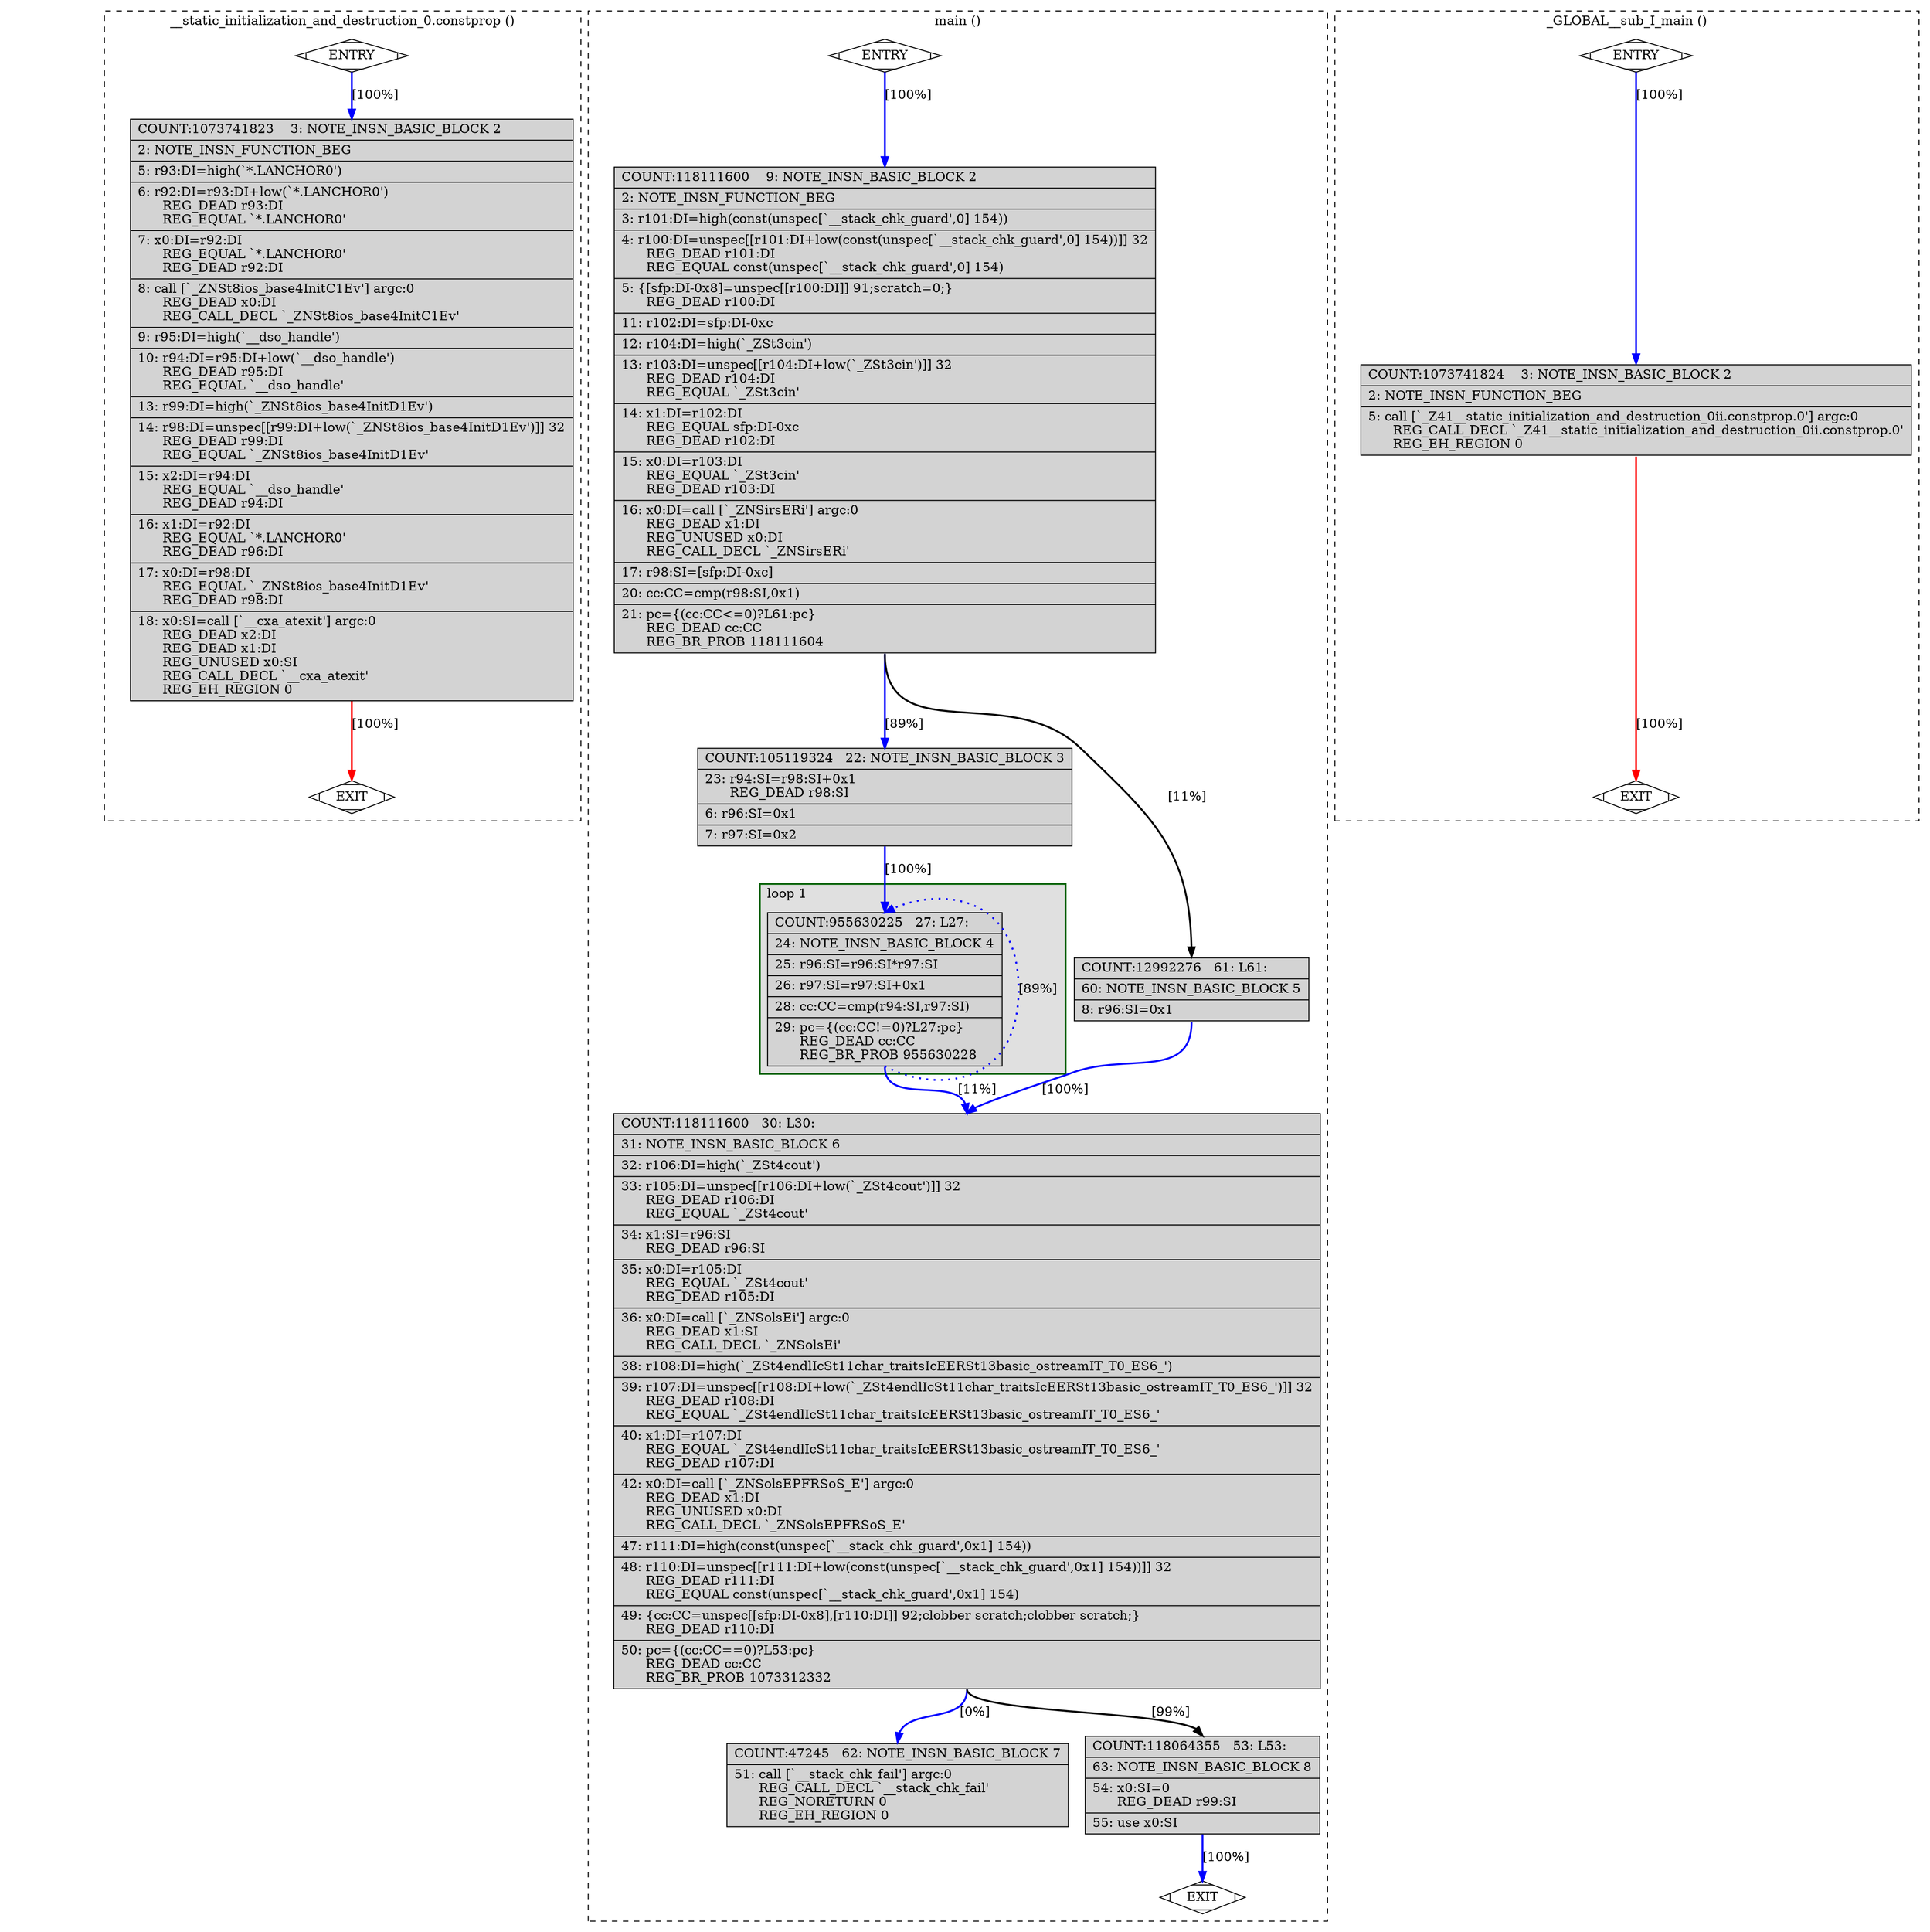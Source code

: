 digraph "a-mul.cpp.259r.ce1" {
overlap=false;
subgraph "cluster___static_initialization_and_destruction_0.constprop" {
	style="dashed";
	color="black";
	label="__static_initialization_and_destruction_0.constprop ()";
	fn_2278_basic_block_0 [shape=Mdiamond,style=filled,fillcolor=white,label="ENTRY"];

	fn_2278_basic_block_1 [shape=Mdiamond,style=filled,fillcolor=white,label="EXIT"];

	fn_2278_basic_block_2 [shape=record,style=filled,fillcolor=lightgrey,label="{COUNT:1073741823\ \ \ \ 3:\ NOTE_INSN_BASIC_BLOCK\ 2\l\
|\ \ \ \ 2:\ NOTE_INSN_FUNCTION_BEG\l\
|\ \ \ \ 5:\ r93:DI=high(`*.LANCHOR0')\l\
|\ \ \ \ 6:\ r92:DI=r93:DI+low(`*.LANCHOR0')\l\
\ \ \ \ \ \ REG_DEAD\ r93:DI\l\
\ \ \ \ \ \ REG_EQUAL\ `*.LANCHOR0'\l\
|\ \ \ \ 7:\ x0:DI=r92:DI\l\
\ \ \ \ \ \ REG_EQUAL\ `*.LANCHOR0'\l\
\ \ \ \ \ \ REG_DEAD\ r92:DI\l\
|\ \ \ \ 8:\ call\ [`_ZNSt8ios_base4InitC1Ev']\ argc:0\l\
\ \ \ \ \ \ REG_DEAD\ x0:DI\l\
\ \ \ \ \ \ REG_CALL_DECL\ `_ZNSt8ios_base4InitC1Ev'\l\
|\ \ \ \ 9:\ r95:DI=high(`__dso_handle')\l\
|\ \ \ 10:\ r94:DI=r95:DI+low(`__dso_handle')\l\
\ \ \ \ \ \ REG_DEAD\ r95:DI\l\
\ \ \ \ \ \ REG_EQUAL\ `__dso_handle'\l\
|\ \ \ 13:\ r99:DI=high(`_ZNSt8ios_base4InitD1Ev')\l\
|\ \ \ 14:\ r98:DI=unspec[[r99:DI+low(`_ZNSt8ios_base4InitD1Ev')]]\ 32\l\
\ \ \ \ \ \ REG_DEAD\ r99:DI\l\
\ \ \ \ \ \ REG_EQUAL\ `_ZNSt8ios_base4InitD1Ev'\l\
|\ \ \ 15:\ x2:DI=r94:DI\l\
\ \ \ \ \ \ REG_EQUAL\ `__dso_handle'\l\
\ \ \ \ \ \ REG_DEAD\ r94:DI\l\
|\ \ \ 16:\ x1:DI=r92:DI\l\
\ \ \ \ \ \ REG_EQUAL\ `*.LANCHOR0'\l\
\ \ \ \ \ \ REG_DEAD\ r96:DI\l\
|\ \ \ 17:\ x0:DI=r98:DI\l\
\ \ \ \ \ \ REG_EQUAL\ `_ZNSt8ios_base4InitD1Ev'\l\
\ \ \ \ \ \ REG_DEAD\ r98:DI\l\
|\ \ \ 18:\ x0:SI=call\ [`__cxa_atexit']\ argc:0\l\
\ \ \ \ \ \ REG_DEAD\ x2:DI\l\
\ \ \ \ \ \ REG_DEAD\ x1:DI\l\
\ \ \ \ \ \ REG_UNUSED\ x0:SI\l\
\ \ \ \ \ \ REG_CALL_DECL\ `__cxa_atexit'\l\
\ \ \ \ \ \ REG_EH_REGION\ 0\l\
}"];

	fn_2278_basic_block_0:s -> fn_2278_basic_block_2:n [style="solid,bold",color=blue,weight=100,constraint=true,label="[100%]"];
	fn_2278_basic_block_2:s -> fn_2278_basic_block_1:n [style="solid,bold",color=red,weight=10,constraint=true,label="[100%]"];
	fn_2278_basic_block_0:s -> fn_2278_basic_block_1:n [style="invis",constraint=true];
}
subgraph "cluster_main" {
	style="dashed";
	color="black";
	label="main ()";
	subgraph cluster_1776_1 {
	style="filled";
	color="darkgreen";
	fillcolor="grey88";
	label="loop 1";
	labeljust=l;
	penwidth=2;
	fn_1776_basic_block_4 [shape=record,style=filled,fillcolor=lightgrey,label="{COUNT:955630225\ \ \ 27:\ L27:\l\
|\ \ \ 24:\ NOTE_INSN_BASIC_BLOCK\ 4\l\
|\ \ \ 25:\ r96:SI=r96:SI*r97:SI\l\
|\ \ \ 26:\ r97:SI=r97:SI+0x1\l\
|\ \ \ 28:\ cc:CC=cmp(r94:SI,r97:SI)\l\
|\ \ \ 29:\ pc=\{(cc:CC!=0)?L27:pc\}\l\
\ \ \ \ \ \ REG_DEAD\ cc:CC\l\
\ \ \ \ \ \ REG_BR_PROB\ 955630228\l\
}"];

	}
	fn_1776_basic_block_0 [shape=Mdiamond,style=filled,fillcolor=white,label="ENTRY"];

	fn_1776_basic_block_1 [shape=Mdiamond,style=filled,fillcolor=white,label="EXIT"];

	fn_1776_basic_block_2 [shape=record,style=filled,fillcolor=lightgrey,label="{COUNT:118111600\ \ \ \ 9:\ NOTE_INSN_BASIC_BLOCK\ 2\l\
|\ \ \ \ 2:\ NOTE_INSN_FUNCTION_BEG\l\
|\ \ \ \ 3:\ r101:DI=high(const(unspec[`__stack_chk_guard',0]\ 154))\l\
|\ \ \ \ 4:\ r100:DI=unspec[[r101:DI+low(const(unspec[`__stack_chk_guard',0]\ 154))]]\ 32\l\
\ \ \ \ \ \ REG_DEAD\ r101:DI\l\
\ \ \ \ \ \ REG_EQUAL\ const(unspec[`__stack_chk_guard',0]\ 154)\l\
|\ \ \ \ 5:\ \{[sfp:DI-0x8]=unspec[[r100:DI]]\ 91;scratch=0;\}\l\
\ \ \ \ \ \ REG_DEAD\ r100:DI\l\
|\ \ \ 11:\ r102:DI=sfp:DI-0xc\l\
|\ \ \ 12:\ r104:DI=high(`_ZSt3cin')\l\
|\ \ \ 13:\ r103:DI=unspec[[r104:DI+low(`_ZSt3cin')]]\ 32\l\
\ \ \ \ \ \ REG_DEAD\ r104:DI\l\
\ \ \ \ \ \ REG_EQUAL\ `_ZSt3cin'\l\
|\ \ \ 14:\ x1:DI=r102:DI\l\
\ \ \ \ \ \ REG_EQUAL\ sfp:DI-0xc\l\
\ \ \ \ \ \ REG_DEAD\ r102:DI\l\
|\ \ \ 15:\ x0:DI=r103:DI\l\
\ \ \ \ \ \ REG_EQUAL\ `_ZSt3cin'\l\
\ \ \ \ \ \ REG_DEAD\ r103:DI\l\
|\ \ \ 16:\ x0:DI=call\ [`_ZNSirsERi']\ argc:0\l\
\ \ \ \ \ \ REG_DEAD\ x1:DI\l\
\ \ \ \ \ \ REG_UNUSED\ x0:DI\l\
\ \ \ \ \ \ REG_CALL_DECL\ `_ZNSirsERi'\l\
|\ \ \ 17:\ r98:SI=[sfp:DI-0xc]\l\
|\ \ \ 20:\ cc:CC=cmp(r98:SI,0x1)\l\
|\ \ \ 21:\ pc=\{(cc:CC\<=0)?L61:pc\}\l\
\ \ \ \ \ \ REG_DEAD\ cc:CC\l\
\ \ \ \ \ \ REG_BR_PROB\ 118111604\l\
}"];

	fn_1776_basic_block_3 [shape=record,style=filled,fillcolor=lightgrey,label="{COUNT:105119324\ \ \ 22:\ NOTE_INSN_BASIC_BLOCK\ 3\l\
|\ \ \ 23:\ r94:SI=r98:SI+0x1\l\
\ \ \ \ \ \ REG_DEAD\ r98:SI\l\
|\ \ \ \ 6:\ r96:SI=0x1\l\
|\ \ \ \ 7:\ r97:SI=0x2\l\
}"];

	fn_1776_basic_block_5 [shape=record,style=filled,fillcolor=lightgrey,label="{COUNT:12992276\ \ \ 61:\ L61:\l\
|\ \ \ 60:\ NOTE_INSN_BASIC_BLOCK\ 5\l\
|\ \ \ \ 8:\ r96:SI=0x1\l\
}"];

	fn_1776_basic_block_6 [shape=record,style=filled,fillcolor=lightgrey,label="{COUNT:118111600\ \ \ 30:\ L30:\l\
|\ \ \ 31:\ NOTE_INSN_BASIC_BLOCK\ 6\l\
|\ \ \ 32:\ r106:DI=high(`_ZSt4cout')\l\
|\ \ \ 33:\ r105:DI=unspec[[r106:DI+low(`_ZSt4cout')]]\ 32\l\
\ \ \ \ \ \ REG_DEAD\ r106:DI\l\
\ \ \ \ \ \ REG_EQUAL\ `_ZSt4cout'\l\
|\ \ \ 34:\ x1:SI=r96:SI\l\
\ \ \ \ \ \ REG_DEAD\ r96:SI\l\
|\ \ \ 35:\ x0:DI=r105:DI\l\
\ \ \ \ \ \ REG_EQUAL\ `_ZSt4cout'\l\
\ \ \ \ \ \ REG_DEAD\ r105:DI\l\
|\ \ \ 36:\ x0:DI=call\ [`_ZNSolsEi']\ argc:0\l\
\ \ \ \ \ \ REG_DEAD\ x1:SI\l\
\ \ \ \ \ \ REG_CALL_DECL\ `_ZNSolsEi'\l\
|\ \ \ 38:\ r108:DI=high(`_ZSt4endlIcSt11char_traitsIcEERSt13basic_ostreamIT_T0_ES6_')\l\
|\ \ \ 39:\ r107:DI=unspec[[r108:DI+low(`_ZSt4endlIcSt11char_traitsIcEERSt13basic_ostreamIT_T0_ES6_')]]\ 32\l\
\ \ \ \ \ \ REG_DEAD\ r108:DI\l\
\ \ \ \ \ \ REG_EQUAL\ `_ZSt4endlIcSt11char_traitsIcEERSt13basic_ostreamIT_T0_ES6_'\l\
|\ \ \ 40:\ x1:DI=r107:DI\l\
\ \ \ \ \ \ REG_EQUAL\ `_ZSt4endlIcSt11char_traitsIcEERSt13basic_ostreamIT_T0_ES6_'\l\
\ \ \ \ \ \ REG_DEAD\ r107:DI\l\
|\ \ \ 42:\ x0:DI=call\ [`_ZNSolsEPFRSoS_E']\ argc:0\l\
\ \ \ \ \ \ REG_DEAD\ x1:DI\l\
\ \ \ \ \ \ REG_UNUSED\ x0:DI\l\
\ \ \ \ \ \ REG_CALL_DECL\ `_ZNSolsEPFRSoS_E'\l\
|\ \ \ 47:\ r111:DI=high(const(unspec[`__stack_chk_guard',0x1]\ 154))\l\
|\ \ \ 48:\ r110:DI=unspec[[r111:DI+low(const(unspec[`__stack_chk_guard',0x1]\ 154))]]\ 32\l\
\ \ \ \ \ \ REG_DEAD\ r111:DI\l\
\ \ \ \ \ \ REG_EQUAL\ const(unspec[`__stack_chk_guard',0x1]\ 154)\l\
|\ \ \ 49:\ \{cc:CC=unspec[[sfp:DI-0x8],[r110:DI]]\ 92;clobber\ scratch;clobber\ scratch;\}\l\
\ \ \ \ \ \ REG_DEAD\ r110:DI\l\
|\ \ \ 50:\ pc=\{(cc:CC==0)?L53:pc\}\l\
\ \ \ \ \ \ REG_DEAD\ cc:CC\l\
\ \ \ \ \ \ REG_BR_PROB\ 1073312332\l\
}"];

	fn_1776_basic_block_7 [shape=record,style=filled,fillcolor=lightgrey,label="{COUNT:47245\ \ \ 62:\ NOTE_INSN_BASIC_BLOCK\ 7\l\
|\ \ \ 51:\ call\ [`__stack_chk_fail']\ argc:0\l\
\ \ \ \ \ \ REG_CALL_DECL\ `__stack_chk_fail'\l\
\ \ \ \ \ \ REG_NORETURN\ 0\l\
\ \ \ \ \ \ REG_EH_REGION\ 0\l\
}"];

	fn_1776_basic_block_8 [shape=record,style=filled,fillcolor=lightgrey,label="{COUNT:118064355\ \ \ 53:\ L53:\l\
|\ \ \ 63:\ NOTE_INSN_BASIC_BLOCK\ 8\l\
|\ \ \ 54:\ x0:SI=0\l\
\ \ \ \ \ \ REG_DEAD\ r99:SI\l\
|\ \ \ 55:\ use\ x0:SI\l\
}"];

	fn_1776_basic_block_0:s -> fn_1776_basic_block_2:n [style="solid,bold",color=blue,weight=100,constraint=true,label="[100%]"];
	fn_1776_basic_block_2:s -> fn_1776_basic_block_3:n [style="solid,bold",color=blue,weight=100,constraint=true,label="[89%]"];
	fn_1776_basic_block_2:s -> fn_1776_basic_block_5:n [style="solid,bold",color=black,weight=10,constraint=true,label="[11%]"];
	fn_1776_basic_block_3:s -> fn_1776_basic_block_4:n [style="solid,bold",color=blue,weight=100,constraint=true,label="[100%]"];
	fn_1776_basic_block_4:s -> fn_1776_basic_block_4:n [style="dotted,bold",color=blue,weight=10,constraint=false,label="[89%]"];
	fn_1776_basic_block_4:s -> fn_1776_basic_block_6:n [style="solid,bold",color=blue,weight=100,constraint=true,label="[11%]"];
	fn_1776_basic_block_5:s -> fn_1776_basic_block_6:n [style="solid,bold",color=blue,weight=100,constraint=true,label="[100%]"];
	fn_1776_basic_block_6:s -> fn_1776_basic_block_8:n [style="solid,bold",color=black,weight=10,constraint=true,label="[99%]"];
	fn_1776_basic_block_6:s -> fn_1776_basic_block_7:n [style="solid,bold",color=blue,weight=100,constraint=true,label="[0%]"];
	fn_1776_basic_block_8:s -> fn_1776_basic_block_1:n [style="solid,bold",color=blue,weight=100,constraint=true,label="[100%]"];
	fn_1776_basic_block_0:s -> fn_1776_basic_block_1:n [style="invis",constraint=true];
}
subgraph "cluster__GLOBAL__sub_I_main" {
	style="dashed";
	color="black";
	label="_GLOBAL__sub_I_main ()";
	fn_2277_basic_block_0 [shape=Mdiamond,style=filled,fillcolor=white,label="ENTRY"];

	fn_2277_basic_block_1 [shape=Mdiamond,style=filled,fillcolor=white,label="EXIT"];

	fn_2277_basic_block_2 [shape=record,style=filled,fillcolor=lightgrey,label="{COUNT:1073741824\ \ \ \ 3:\ NOTE_INSN_BASIC_BLOCK\ 2\l\
|\ \ \ \ 2:\ NOTE_INSN_FUNCTION_BEG\l\
|\ \ \ \ 5:\ call\ [`_Z41__static_initialization_and_destruction_0ii.constprop.0']\ argc:0\l\
\ \ \ \ \ \ REG_CALL_DECL\ `_Z41__static_initialization_and_destruction_0ii.constprop.0'\l\
\ \ \ \ \ \ REG_EH_REGION\ 0\l\
}"];

	fn_2277_basic_block_0:s -> fn_2277_basic_block_2:n [style="solid,bold",color=blue,weight=100,constraint=true,label="[100%]"];
	fn_2277_basic_block_2:s -> fn_2277_basic_block_1:n [style="solid,bold",color=red,weight=10,constraint=true,label="[100%]"];
	fn_2277_basic_block_0:s -> fn_2277_basic_block_1:n [style="invis",constraint=true];
}
}
